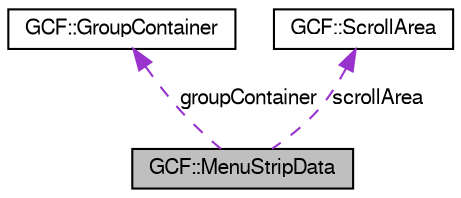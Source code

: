 digraph G
{
  bgcolor="transparent";
  edge [fontname="FreeSans",fontsize=10,labelfontname="FreeSans",labelfontsize=10];
  node [fontname="FreeSans",fontsize=10,shape=record];
  Node1 [label="GCF::MenuStripData",height=0.2,width=0.4,color="black", fillcolor="grey75", style="filled" fontcolor="black"];
  Node2 -> Node1 [dir=back,color="darkorchid3",fontsize=10,style="dashed",label="groupContainer",fontname="FreeSans"];
  Node2 [label="GCF::GroupContainer",height=0.2,width=0.4,color="black",URL="$class_g_c_f_1_1_group_container.html"];
  Node3 -> Node1 [dir=back,color="darkorchid3",fontsize=10,style="dashed",label="scrollArea",fontname="FreeSans"];
  Node3 [label="GCF::ScrollArea",height=0.2,width=0.4,color="black",URL="$class_g_c_f_1_1_scroll_area.html"];
}
